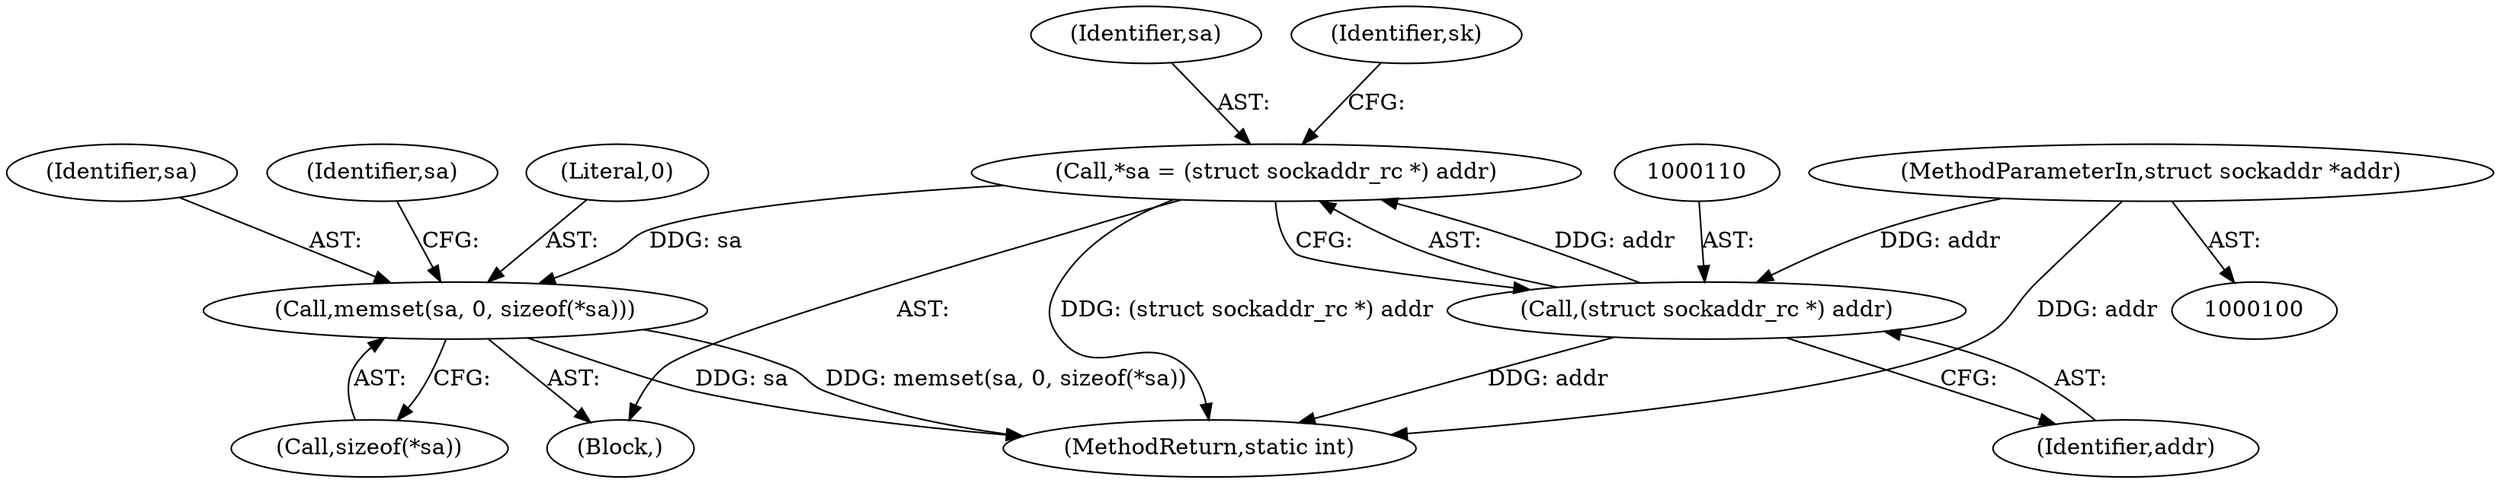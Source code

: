 digraph "0_linux_9344a972961d1a6d2c04d9008b13617bcb6ec2ef@API" {
"1000122" [label="(Call,memset(sa, 0, sizeof(*sa)))"];
"1000107" [label="(Call,*sa = (struct sockaddr_rc *) addr)"];
"1000109" [label="(Call,(struct sockaddr_rc *) addr)"];
"1000102" [label="(MethodParameterIn,struct sockaddr *addr)"];
"1000111" [label="(Identifier,addr)"];
"1000123" [label="(Identifier,sa)"];
"1000105" [label="(Block,)"];
"1000125" [label="(Call,sizeof(*sa))"];
"1000130" [label="(Identifier,sa)"];
"1000171" [label="(MethodReturn,static int)"];
"1000122" [label="(Call,memset(sa, 0, sizeof(*sa)))"];
"1000102" [label="(MethodParameterIn,struct sockaddr *addr)"];
"1000107" [label="(Call,*sa = (struct sockaddr_rc *) addr)"];
"1000108" [label="(Identifier,sa)"];
"1000124" [label="(Literal,0)"];
"1000114" [label="(Identifier,sk)"];
"1000109" [label="(Call,(struct sockaddr_rc *) addr)"];
"1000122" -> "1000105"  [label="AST: "];
"1000122" -> "1000125"  [label="CFG: "];
"1000123" -> "1000122"  [label="AST: "];
"1000124" -> "1000122"  [label="AST: "];
"1000125" -> "1000122"  [label="AST: "];
"1000130" -> "1000122"  [label="CFG: "];
"1000122" -> "1000171"  [label="DDG: sa"];
"1000122" -> "1000171"  [label="DDG: memset(sa, 0, sizeof(*sa))"];
"1000107" -> "1000122"  [label="DDG: sa"];
"1000107" -> "1000105"  [label="AST: "];
"1000107" -> "1000109"  [label="CFG: "];
"1000108" -> "1000107"  [label="AST: "];
"1000109" -> "1000107"  [label="AST: "];
"1000114" -> "1000107"  [label="CFG: "];
"1000107" -> "1000171"  [label="DDG: (struct sockaddr_rc *) addr"];
"1000109" -> "1000107"  [label="DDG: addr"];
"1000109" -> "1000111"  [label="CFG: "];
"1000110" -> "1000109"  [label="AST: "];
"1000111" -> "1000109"  [label="AST: "];
"1000109" -> "1000171"  [label="DDG: addr"];
"1000102" -> "1000109"  [label="DDG: addr"];
"1000102" -> "1000100"  [label="AST: "];
"1000102" -> "1000171"  [label="DDG: addr"];
}
